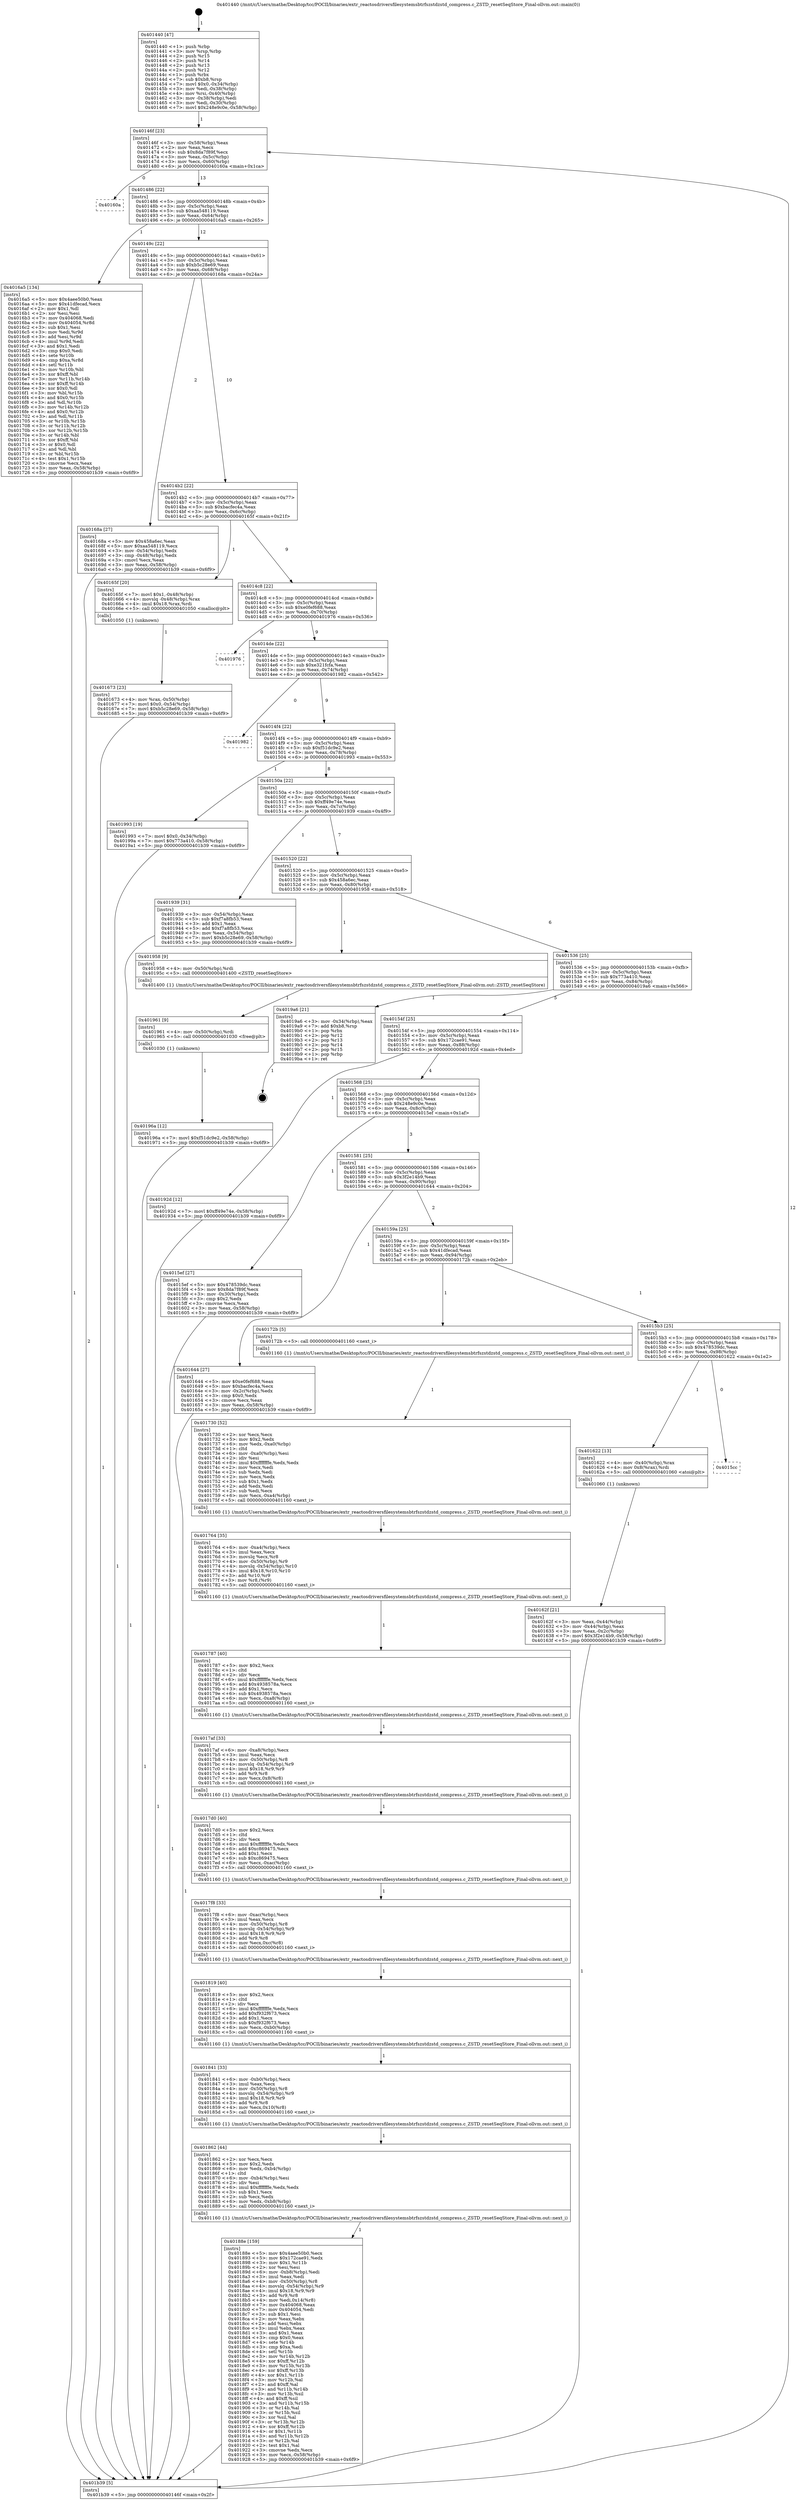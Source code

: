 digraph "0x401440" {
  label = "0x401440 (/mnt/c/Users/mathe/Desktop/tcc/POCII/binaries/extr_reactosdriversfilesystemsbtrfszstdzstd_compress.c_ZSTD_resetSeqStore_Final-ollvm.out::main(0))"
  labelloc = "t"
  node[shape=record]

  Entry [label="",width=0.3,height=0.3,shape=circle,fillcolor=black,style=filled]
  "0x40146f" [label="{
     0x40146f [23]\l
     | [instrs]\l
     &nbsp;&nbsp;0x40146f \<+3\>: mov -0x58(%rbp),%eax\l
     &nbsp;&nbsp;0x401472 \<+2\>: mov %eax,%ecx\l
     &nbsp;&nbsp;0x401474 \<+6\>: sub $0x8da7f89f,%ecx\l
     &nbsp;&nbsp;0x40147a \<+3\>: mov %eax,-0x5c(%rbp)\l
     &nbsp;&nbsp;0x40147d \<+3\>: mov %ecx,-0x60(%rbp)\l
     &nbsp;&nbsp;0x401480 \<+6\>: je 000000000040160a \<main+0x1ca\>\l
  }"]
  "0x40160a" [label="{
     0x40160a\l
  }", style=dashed]
  "0x401486" [label="{
     0x401486 [22]\l
     | [instrs]\l
     &nbsp;&nbsp;0x401486 \<+5\>: jmp 000000000040148b \<main+0x4b\>\l
     &nbsp;&nbsp;0x40148b \<+3\>: mov -0x5c(%rbp),%eax\l
     &nbsp;&nbsp;0x40148e \<+5\>: sub $0xaa548119,%eax\l
     &nbsp;&nbsp;0x401493 \<+3\>: mov %eax,-0x64(%rbp)\l
     &nbsp;&nbsp;0x401496 \<+6\>: je 00000000004016a5 \<main+0x265\>\l
  }"]
  Exit [label="",width=0.3,height=0.3,shape=circle,fillcolor=black,style=filled,peripheries=2]
  "0x4016a5" [label="{
     0x4016a5 [134]\l
     | [instrs]\l
     &nbsp;&nbsp;0x4016a5 \<+5\>: mov $0x4aee50b0,%eax\l
     &nbsp;&nbsp;0x4016aa \<+5\>: mov $0x41dfecad,%ecx\l
     &nbsp;&nbsp;0x4016af \<+2\>: mov $0x1,%dl\l
     &nbsp;&nbsp;0x4016b1 \<+2\>: xor %esi,%esi\l
     &nbsp;&nbsp;0x4016b3 \<+7\>: mov 0x404068,%edi\l
     &nbsp;&nbsp;0x4016ba \<+8\>: mov 0x404054,%r8d\l
     &nbsp;&nbsp;0x4016c2 \<+3\>: sub $0x1,%esi\l
     &nbsp;&nbsp;0x4016c5 \<+3\>: mov %edi,%r9d\l
     &nbsp;&nbsp;0x4016c8 \<+3\>: add %esi,%r9d\l
     &nbsp;&nbsp;0x4016cb \<+4\>: imul %r9d,%edi\l
     &nbsp;&nbsp;0x4016cf \<+3\>: and $0x1,%edi\l
     &nbsp;&nbsp;0x4016d2 \<+3\>: cmp $0x0,%edi\l
     &nbsp;&nbsp;0x4016d5 \<+4\>: sete %r10b\l
     &nbsp;&nbsp;0x4016d9 \<+4\>: cmp $0xa,%r8d\l
     &nbsp;&nbsp;0x4016dd \<+4\>: setl %r11b\l
     &nbsp;&nbsp;0x4016e1 \<+3\>: mov %r10b,%bl\l
     &nbsp;&nbsp;0x4016e4 \<+3\>: xor $0xff,%bl\l
     &nbsp;&nbsp;0x4016e7 \<+3\>: mov %r11b,%r14b\l
     &nbsp;&nbsp;0x4016ea \<+4\>: xor $0xff,%r14b\l
     &nbsp;&nbsp;0x4016ee \<+3\>: xor $0x0,%dl\l
     &nbsp;&nbsp;0x4016f1 \<+3\>: mov %bl,%r15b\l
     &nbsp;&nbsp;0x4016f4 \<+4\>: and $0x0,%r15b\l
     &nbsp;&nbsp;0x4016f8 \<+3\>: and %dl,%r10b\l
     &nbsp;&nbsp;0x4016fb \<+3\>: mov %r14b,%r12b\l
     &nbsp;&nbsp;0x4016fe \<+4\>: and $0x0,%r12b\l
     &nbsp;&nbsp;0x401702 \<+3\>: and %dl,%r11b\l
     &nbsp;&nbsp;0x401705 \<+3\>: or %r10b,%r15b\l
     &nbsp;&nbsp;0x401708 \<+3\>: or %r11b,%r12b\l
     &nbsp;&nbsp;0x40170b \<+3\>: xor %r12b,%r15b\l
     &nbsp;&nbsp;0x40170e \<+3\>: or %r14b,%bl\l
     &nbsp;&nbsp;0x401711 \<+3\>: xor $0xff,%bl\l
     &nbsp;&nbsp;0x401714 \<+3\>: or $0x0,%dl\l
     &nbsp;&nbsp;0x401717 \<+2\>: and %dl,%bl\l
     &nbsp;&nbsp;0x401719 \<+3\>: or %bl,%r15b\l
     &nbsp;&nbsp;0x40171c \<+4\>: test $0x1,%r15b\l
     &nbsp;&nbsp;0x401720 \<+3\>: cmovne %ecx,%eax\l
     &nbsp;&nbsp;0x401723 \<+3\>: mov %eax,-0x58(%rbp)\l
     &nbsp;&nbsp;0x401726 \<+5\>: jmp 0000000000401b39 \<main+0x6f9\>\l
  }"]
  "0x40149c" [label="{
     0x40149c [22]\l
     | [instrs]\l
     &nbsp;&nbsp;0x40149c \<+5\>: jmp 00000000004014a1 \<main+0x61\>\l
     &nbsp;&nbsp;0x4014a1 \<+3\>: mov -0x5c(%rbp),%eax\l
     &nbsp;&nbsp;0x4014a4 \<+5\>: sub $0xb5c28e69,%eax\l
     &nbsp;&nbsp;0x4014a9 \<+3\>: mov %eax,-0x68(%rbp)\l
     &nbsp;&nbsp;0x4014ac \<+6\>: je 000000000040168a \<main+0x24a\>\l
  }"]
  "0x40196a" [label="{
     0x40196a [12]\l
     | [instrs]\l
     &nbsp;&nbsp;0x40196a \<+7\>: movl $0xf51dc9e2,-0x58(%rbp)\l
     &nbsp;&nbsp;0x401971 \<+5\>: jmp 0000000000401b39 \<main+0x6f9\>\l
  }"]
  "0x40168a" [label="{
     0x40168a [27]\l
     | [instrs]\l
     &nbsp;&nbsp;0x40168a \<+5\>: mov $0x458a6ec,%eax\l
     &nbsp;&nbsp;0x40168f \<+5\>: mov $0xaa548119,%ecx\l
     &nbsp;&nbsp;0x401694 \<+3\>: mov -0x54(%rbp),%edx\l
     &nbsp;&nbsp;0x401697 \<+3\>: cmp -0x48(%rbp),%edx\l
     &nbsp;&nbsp;0x40169a \<+3\>: cmovl %ecx,%eax\l
     &nbsp;&nbsp;0x40169d \<+3\>: mov %eax,-0x58(%rbp)\l
     &nbsp;&nbsp;0x4016a0 \<+5\>: jmp 0000000000401b39 \<main+0x6f9\>\l
  }"]
  "0x4014b2" [label="{
     0x4014b2 [22]\l
     | [instrs]\l
     &nbsp;&nbsp;0x4014b2 \<+5\>: jmp 00000000004014b7 \<main+0x77\>\l
     &nbsp;&nbsp;0x4014b7 \<+3\>: mov -0x5c(%rbp),%eax\l
     &nbsp;&nbsp;0x4014ba \<+5\>: sub $0xbacfec4a,%eax\l
     &nbsp;&nbsp;0x4014bf \<+3\>: mov %eax,-0x6c(%rbp)\l
     &nbsp;&nbsp;0x4014c2 \<+6\>: je 000000000040165f \<main+0x21f\>\l
  }"]
  "0x401961" [label="{
     0x401961 [9]\l
     | [instrs]\l
     &nbsp;&nbsp;0x401961 \<+4\>: mov -0x50(%rbp),%rdi\l
     &nbsp;&nbsp;0x401965 \<+5\>: call 0000000000401030 \<free@plt\>\l
     | [calls]\l
     &nbsp;&nbsp;0x401030 \{1\} (unknown)\l
  }"]
  "0x40165f" [label="{
     0x40165f [20]\l
     | [instrs]\l
     &nbsp;&nbsp;0x40165f \<+7\>: movl $0x1,-0x48(%rbp)\l
     &nbsp;&nbsp;0x401666 \<+4\>: movslq -0x48(%rbp),%rax\l
     &nbsp;&nbsp;0x40166a \<+4\>: imul $0x18,%rax,%rdi\l
     &nbsp;&nbsp;0x40166e \<+5\>: call 0000000000401050 \<malloc@plt\>\l
     | [calls]\l
     &nbsp;&nbsp;0x401050 \{1\} (unknown)\l
  }"]
  "0x4014c8" [label="{
     0x4014c8 [22]\l
     | [instrs]\l
     &nbsp;&nbsp;0x4014c8 \<+5\>: jmp 00000000004014cd \<main+0x8d\>\l
     &nbsp;&nbsp;0x4014cd \<+3\>: mov -0x5c(%rbp),%eax\l
     &nbsp;&nbsp;0x4014d0 \<+5\>: sub $0xe0fef688,%eax\l
     &nbsp;&nbsp;0x4014d5 \<+3\>: mov %eax,-0x70(%rbp)\l
     &nbsp;&nbsp;0x4014d8 \<+6\>: je 0000000000401976 \<main+0x536\>\l
  }"]
  "0x40188e" [label="{
     0x40188e [159]\l
     | [instrs]\l
     &nbsp;&nbsp;0x40188e \<+5\>: mov $0x4aee50b0,%ecx\l
     &nbsp;&nbsp;0x401893 \<+5\>: mov $0x172cae91,%edx\l
     &nbsp;&nbsp;0x401898 \<+3\>: mov $0x1,%r11b\l
     &nbsp;&nbsp;0x40189b \<+2\>: xor %esi,%esi\l
     &nbsp;&nbsp;0x40189d \<+6\>: mov -0xb8(%rbp),%edi\l
     &nbsp;&nbsp;0x4018a3 \<+3\>: imul %eax,%edi\l
     &nbsp;&nbsp;0x4018a6 \<+4\>: mov -0x50(%rbp),%r8\l
     &nbsp;&nbsp;0x4018aa \<+4\>: movslq -0x54(%rbp),%r9\l
     &nbsp;&nbsp;0x4018ae \<+4\>: imul $0x18,%r9,%r9\l
     &nbsp;&nbsp;0x4018b2 \<+3\>: add %r9,%r8\l
     &nbsp;&nbsp;0x4018b5 \<+4\>: mov %edi,0x14(%r8)\l
     &nbsp;&nbsp;0x4018b9 \<+7\>: mov 0x404068,%eax\l
     &nbsp;&nbsp;0x4018c0 \<+7\>: mov 0x404054,%edi\l
     &nbsp;&nbsp;0x4018c7 \<+3\>: sub $0x1,%esi\l
     &nbsp;&nbsp;0x4018ca \<+2\>: mov %eax,%ebx\l
     &nbsp;&nbsp;0x4018cc \<+2\>: add %esi,%ebx\l
     &nbsp;&nbsp;0x4018ce \<+3\>: imul %ebx,%eax\l
     &nbsp;&nbsp;0x4018d1 \<+3\>: and $0x1,%eax\l
     &nbsp;&nbsp;0x4018d4 \<+3\>: cmp $0x0,%eax\l
     &nbsp;&nbsp;0x4018d7 \<+4\>: sete %r14b\l
     &nbsp;&nbsp;0x4018db \<+3\>: cmp $0xa,%edi\l
     &nbsp;&nbsp;0x4018de \<+4\>: setl %r15b\l
     &nbsp;&nbsp;0x4018e2 \<+3\>: mov %r14b,%r12b\l
     &nbsp;&nbsp;0x4018e5 \<+4\>: xor $0xff,%r12b\l
     &nbsp;&nbsp;0x4018e9 \<+3\>: mov %r15b,%r13b\l
     &nbsp;&nbsp;0x4018ec \<+4\>: xor $0xff,%r13b\l
     &nbsp;&nbsp;0x4018f0 \<+4\>: xor $0x1,%r11b\l
     &nbsp;&nbsp;0x4018f4 \<+3\>: mov %r12b,%al\l
     &nbsp;&nbsp;0x4018f7 \<+2\>: and $0xff,%al\l
     &nbsp;&nbsp;0x4018f9 \<+3\>: and %r11b,%r14b\l
     &nbsp;&nbsp;0x4018fc \<+3\>: mov %r13b,%sil\l
     &nbsp;&nbsp;0x4018ff \<+4\>: and $0xff,%sil\l
     &nbsp;&nbsp;0x401903 \<+3\>: and %r11b,%r15b\l
     &nbsp;&nbsp;0x401906 \<+3\>: or %r14b,%al\l
     &nbsp;&nbsp;0x401909 \<+3\>: or %r15b,%sil\l
     &nbsp;&nbsp;0x40190c \<+3\>: xor %sil,%al\l
     &nbsp;&nbsp;0x40190f \<+3\>: or %r13b,%r12b\l
     &nbsp;&nbsp;0x401912 \<+4\>: xor $0xff,%r12b\l
     &nbsp;&nbsp;0x401916 \<+4\>: or $0x1,%r11b\l
     &nbsp;&nbsp;0x40191a \<+3\>: and %r11b,%r12b\l
     &nbsp;&nbsp;0x40191d \<+3\>: or %r12b,%al\l
     &nbsp;&nbsp;0x401920 \<+2\>: test $0x1,%al\l
     &nbsp;&nbsp;0x401922 \<+3\>: cmovne %edx,%ecx\l
     &nbsp;&nbsp;0x401925 \<+3\>: mov %ecx,-0x58(%rbp)\l
     &nbsp;&nbsp;0x401928 \<+5\>: jmp 0000000000401b39 \<main+0x6f9\>\l
  }"]
  "0x401976" [label="{
     0x401976\l
  }", style=dashed]
  "0x4014de" [label="{
     0x4014de [22]\l
     | [instrs]\l
     &nbsp;&nbsp;0x4014de \<+5\>: jmp 00000000004014e3 \<main+0xa3\>\l
     &nbsp;&nbsp;0x4014e3 \<+3\>: mov -0x5c(%rbp),%eax\l
     &nbsp;&nbsp;0x4014e6 \<+5\>: sub $0xe321fcfa,%eax\l
     &nbsp;&nbsp;0x4014eb \<+3\>: mov %eax,-0x74(%rbp)\l
     &nbsp;&nbsp;0x4014ee \<+6\>: je 0000000000401982 \<main+0x542\>\l
  }"]
  "0x401862" [label="{
     0x401862 [44]\l
     | [instrs]\l
     &nbsp;&nbsp;0x401862 \<+2\>: xor %ecx,%ecx\l
     &nbsp;&nbsp;0x401864 \<+5\>: mov $0x2,%edx\l
     &nbsp;&nbsp;0x401869 \<+6\>: mov %edx,-0xb4(%rbp)\l
     &nbsp;&nbsp;0x40186f \<+1\>: cltd\l
     &nbsp;&nbsp;0x401870 \<+6\>: mov -0xb4(%rbp),%esi\l
     &nbsp;&nbsp;0x401876 \<+2\>: idiv %esi\l
     &nbsp;&nbsp;0x401878 \<+6\>: imul $0xfffffffe,%edx,%edx\l
     &nbsp;&nbsp;0x40187e \<+3\>: sub $0x1,%ecx\l
     &nbsp;&nbsp;0x401881 \<+2\>: sub %ecx,%edx\l
     &nbsp;&nbsp;0x401883 \<+6\>: mov %edx,-0xb8(%rbp)\l
     &nbsp;&nbsp;0x401889 \<+5\>: call 0000000000401160 \<next_i\>\l
     | [calls]\l
     &nbsp;&nbsp;0x401160 \{1\} (/mnt/c/Users/mathe/Desktop/tcc/POCII/binaries/extr_reactosdriversfilesystemsbtrfszstdzstd_compress.c_ZSTD_resetSeqStore_Final-ollvm.out::next_i)\l
  }"]
  "0x401982" [label="{
     0x401982\l
  }", style=dashed]
  "0x4014f4" [label="{
     0x4014f4 [22]\l
     | [instrs]\l
     &nbsp;&nbsp;0x4014f4 \<+5\>: jmp 00000000004014f9 \<main+0xb9\>\l
     &nbsp;&nbsp;0x4014f9 \<+3\>: mov -0x5c(%rbp),%eax\l
     &nbsp;&nbsp;0x4014fc \<+5\>: sub $0xf51dc9e2,%eax\l
     &nbsp;&nbsp;0x401501 \<+3\>: mov %eax,-0x78(%rbp)\l
     &nbsp;&nbsp;0x401504 \<+6\>: je 0000000000401993 \<main+0x553\>\l
  }"]
  "0x401841" [label="{
     0x401841 [33]\l
     | [instrs]\l
     &nbsp;&nbsp;0x401841 \<+6\>: mov -0xb0(%rbp),%ecx\l
     &nbsp;&nbsp;0x401847 \<+3\>: imul %eax,%ecx\l
     &nbsp;&nbsp;0x40184a \<+4\>: mov -0x50(%rbp),%r8\l
     &nbsp;&nbsp;0x40184e \<+4\>: movslq -0x54(%rbp),%r9\l
     &nbsp;&nbsp;0x401852 \<+4\>: imul $0x18,%r9,%r9\l
     &nbsp;&nbsp;0x401856 \<+3\>: add %r9,%r8\l
     &nbsp;&nbsp;0x401859 \<+4\>: mov %ecx,0x10(%r8)\l
     &nbsp;&nbsp;0x40185d \<+5\>: call 0000000000401160 \<next_i\>\l
     | [calls]\l
     &nbsp;&nbsp;0x401160 \{1\} (/mnt/c/Users/mathe/Desktop/tcc/POCII/binaries/extr_reactosdriversfilesystemsbtrfszstdzstd_compress.c_ZSTD_resetSeqStore_Final-ollvm.out::next_i)\l
  }"]
  "0x401993" [label="{
     0x401993 [19]\l
     | [instrs]\l
     &nbsp;&nbsp;0x401993 \<+7\>: movl $0x0,-0x34(%rbp)\l
     &nbsp;&nbsp;0x40199a \<+7\>: movl $0x773a410,-0x58(%rbp)\l
     &nbsp;&nbsp;0x4019a1 \<+5\>: jmp 0000000000401b39 \<main+0x6f9\>\l
  }"]
  "0x40150a" [label="{
     0x40150a [22]\l
     | [instrs]\l
     &nbsp;&nbsp;0x40150a \<+5\>: jmp 000000000040150f \<main+0xcf\>\l
     &nbsp;&nbsp;0x40150f \<+3\>: mov -0x5c(%rbp),%eax\l
     &nbsp;&nbsp;0x401512 \<+5\>: sub $0xff49e74e,%eax\l
     &nbsp;&nbsp;0x401517 \<+3\>: mov %eax,-0x7c(%rbp)\l
     &nbsp;&nbsp;0x40151a \<+6\>: je 0000000000401939 \<main+0x4f9\>\l
  }"]
  "0x401819" [label="{
     0x401819 [40]\l
     | [instrs]\l
     &nbsp;&nbsp;0x401819 \<+5\>: mov $0x2,%ecx\l
     &nbsp;&nbsp;0x40181e \<+1\>: cltd\l
     &nbsp;&nbsp;0x40181f \<+2\>: idiv %ecx\l
     &nbsp;&nbsp;0x401821 \<+6\>: imul $0xfffffffe,%edx,%ecx\l
     &nbsp;&nbsp;0x401827 \<+6\>: add $0xf932f673,%ecx\l
     &nbsp;&nbsp;0x40182d \<+3\>: add $0x1,%ecx\l
     &nbsp;&nbsp;0x401830 \<+6\>: sub $0xf932f673,%ecx\l
     &nbsp;&nbsp;0x401836 \<+6\>: mov %ecx,-0xb0(%rbp)\l
     &nbsp;&nbsp;0x40183c \<+5\>: call 0000000000401160 \<next_i\>\l
     | [calls]\l
     &nbsp;&nbsp;0x401160 \{1\} (/mnt/c/Users/mathe/Desktop/tcc/POCII/binaries/extr_reactosdriversfilesystemsbtrfszstdzstd_compress.c_ZSTD_resetSeqStore_Final-ollvm.out::next_i)\l
  }"]
  "0x401939" [label="{
     0x401939 [31]\l
     | [instrs]\l
     &nbsp;&nbsp;0x401939 \<+3\>: mov -0x54(%rbp),%eax\l
     &nbsp;&nbsp;0x40193c \<+5\>: sub $0xf7a8fb53,%eax\l
     &nbsp;&nbsp;0x401941 \<+3\>: add $0x1,%eax\l
     &nbsp;&nbsp;0x401944 \<+5\>: add $0xf7a8fb53,%eax\l
     &nbsp;&nbsp;0x401949 \<+3\>: mov %eax,-0x54(%rbp)\l
     &nbsp;&nbsp;0x40194c \<+7\>: movl $0xb5c28e69,-0x58(%rbp)\l
     &nbsp;&nbsp;0x401953 \<+5\>: jmp 0000000000401b39 \<main+0x6f9\>\l
  }"]
  "0x401520" [label="{
     0x401520 [22]\l
     | [instrs]\l
     &nbsp;&nbsp;0x401520 \<+5\>: jmp 0000000000401525 \<main+0xe5\>\l
     &nbsp;&nbsp;0x401525 \<+3\>: mov -0x5c(%rbp),%eax\l
     &nbsp;&nbsp;0x401528 \<+5\>: sub $0x458a6ec,%eax\l
     &nbsp;&nbsp;0x40152d \<+3\>: mov %eax,-0x80(%rbp)\l
     &nbsp;&nbsp;0x401530 \<+6\>: je 0000000000401958 \<main+0x518\>\l
  }"]
  "0x4017f8" [label="{
     0x4017f8 [33]\l
     | [instrs]\l
     &nbsp;&nbsp;0x4017f8 \<+6\>: mov -0xac(%rbp),%ecx\l
     &nbsp;&nbsp;0x4017fe \<+3\>: imul %eax,%ecx\l
     &nbsp;&nbsp;0x401801 \<+4\>: mov -0x50(%rbp),%r8\l
     &nbsp;&nbsp;0x401805 \<+4\>: movslq -0x54(%rbp),%r9\l
     &nbsp;&nbsp;0x401809 \<+4\>: imul $0x18,%r9,%r9\l
     &nbsp;&nbsp;0x40180d \<+3\>: add %r9,%r8\l
     &nbsp;&nbsp;0x401810 \<+4\>: mov %ecx,0xc(%r8)\l
     &nbsp;&nbsp;0x401814 \<+5\>: call 0000000000401160 \<next_i\>\l
     | [calls]\l
     &nbsp;&nbsp;0x401160 \{1\} (/mnt/c/Users/mathe/Desktop/tcc/POCII/binaries/extr_reactosdriversfilesystemsbtrfszstdzstd_compress.c_ZSTD_resetSeqStore_Final-ollvm.out::next_i)\l
  }"]
  "0x401958" [label="{
     0x401958 [9]\l
     | [instrs]\l
     &nbsp;&nbsp;0x401958 \<+4\>: mov -0x50(%rbp),%rdi\l
     &nbsp;&nbsp;0x40195c \<+5\>: call 0000000000401400 \<ZSTD_resetSeqStore\>\l
     | [calls]\l
     &nbsp;&nbsp;0x401400 \{1\} (/mnt/c/Users/mathe/Desktop/tcc/POCII/binaries/extr_reactosdriversfilesystemsbtrfszstdzstd_compress.c_ZSTD_resetSeqStore_Final-ollvm.out::ZSTD_resetSeqStore)\l
  }"]
  "0x401536" [label="{
     0x401536 [25]\l
     | [instrs]\l
     &nbsp;&nbsp;0x401536 \<+5\>: jmp 000000000040153b \<main+0xfb\>\l
     &nbsp;&nbsp;0x40153b \<+3\>: mov -0x5c(%rbp),%eax\l
     &nbsp;&nbsp;0x40153e \<+5\>: sub $0x773a410,%eax\l
     &nbsp;&nbsp;0x401543 \<+6\>: mov %eax,-0x84(%rbp)\l
     &nbsp;&nbsp;0x401549 \<+6\>: je 00000000004019a6 \<main+0x566\>\l
  }"]
  "0x4017d0" [label="{
     0x4017d0 [40]\l
     | [instrs]\l
     &nbsp;&nbsp;0x4017d0 \<+5\>: mov $0x2,%ecx\l
     &nbsp;&nbsp;0x4017d5 \<+1\>: cltd\l
     &nbsp;&nbsp;0x4017d6 \<+2\>: idiv %ecx\l
     &nbsp;&nbsp;0x4017d8 \<+6\>: imul $0xfffffffe,%edx,%ecx\l
     &nbsp;&nbsp;0x4017de \<+6\>: add $0xc869475,%ecx\l
     &nbsp;&nbsp;0x4017e4 \<+3\>: add $0x1,%ecx\l
     &nbsp;&nbsp;0x4017e7 \<+6\>: sub $0xc869475,%ecx\l
     &nbsp;&nbsp;0x4017ed \<+6\>: mov %ecx,-0xac(%rbp)\l
     &nbsp;&nbsp;0x4017f3 \<+5\>: call 0000000000401160 \<next_i\>\l
     | [calls]\l
     &nbsp;&nbsp;0x401160 \{1\} (/mnt/c/Users/mathe/Desktop/tcc/POCII/binaries/extr_reactosdriversfilesystemsbtrfszstdzstd_compress.c_ZSTD_resetSeqStore_Final-ollvm.out::next_i)\l
  }"]
  "0x4019a6" [label="{
     0x4019a6 [21]\l
     | [instrs]\l
     &nbsp;&nbsp;0x4019a6 \<+3\>: mov -0x34(%rbp),%eax\l
     &nbsp;&nbsp;0x4019a9 \<+7\>: add $0xb8,%rsp\l
     &nbsp;&nbsp;0x4019b0 \<+1\>: pop %rbx\l
     &nbsp;&nbsp;0x4019b1 \<+2\>: pop %r12\l
     &nbsp;&nbsp;0x4019b3 \<+2\>: pop %r13\l
     &nbsp;&nbsp;0x4019b5 \<+2\>: pop %r14\l
     &nbsp;&nbsp;0x4019b7 \<+2\>: pop %r15\l
     &nbsp;&nbsp;0x4019b9 \<+1\>: pop %rbp\l
     &nbsp;&nbsp;0x4019ba \<+1\>: ret\l
  }"]
  "0x40154f" [label="{
     0x40154f [25]\l
     | [instrs]\l
     &nbsp;&nbsp;0x40154f \<+5\>: jmp 0000000000401554 \<main+0x114\>\l
     &nbsp;&nbsp;0x401554 \<+3\>: mov -0x5c(%rbp),%eax\l
     &nbsp;&nbsp;0x401557 \<+5\>: sub $0x172cae91,%eax\l
     &nbsp;&nbsp;0x40155c \<+6\>: mov %eax,-0x88(%rbp)\l
     &nbsp;&nbsp;0x401562 \<+6\>: je 000000000040192d \<main+0x4ed\>\l
  }"]
  "0x4017af" [label="{
     0x4017af [33]\l
     | [instrs]\l
     &nbsp;&nbsp;0x4017af \<+6\>: mov -0xa8(%rbp),%ecx\l
     &nbsp;&nbsp;0x4017b5 \<+3\>: imul %eax,%ecx\l
     &nbsp;&nbsp;0x4017b8 \<+4\>: mov -0x50(%rbp),%r8\l
     &nbsp;&nbsp;0x4017bc \<+4\>: movslq -0x54(%rbp),%r9\l
     &nbsp;&nbsp;0x4017c0 \<+4\>: imul $0x18,%r9,%r9\l
     &nbsp;&nbsp;0x4017c4 \<+3\>: add %r9,%r8\l
     &nbsp;&nbsp;0x4017c7 \<+4\>: mov %ecx,0x8(%r8)\l
     &nbsp;&nbsp;0x4017cb \<+5\>: call 0000000000401160 \<next_i\>\l
     | [calls]\l
     &nbsp;&nbsp;0x401160 \{1\} (/mnt/c/Users/mathe/Desktop/tcc/POCII/binaries/extr_reactosdriversfilesystemsbtrfszstdzstd_compress.c_ZSTD_resetSeqStore_Final-ollvm.out::next_i)\l
  }"]
  "0x40192d" [label="{
     0x40192d [12]\l
     | [instrs]\l
     &nbsp;&nbsp;0x40192d \<+7\>: movl $0xff49e74e,-0x58(%rbp)\l
     &nbsp;&nbsp;0x401934 \<+5\>: jmp 0000000000401b39 \<main+0x6f9\>\l
  }"]
  "0x401568" [label="{
     0x401568 [25]\l
     | [instrs]\l
     &nbsp;&nbsp;0x401568 \<+5\>: jmp 000000000040156d \<main+0x12d\>\l
     &nbsp;&nbsp;0x40156d \<+3\>: mov -0x5c(%rbp),%eax\l
     &nbsp;&nbsp;0x401570 \<+5\>: sub $0x248e9c0e,%eax\l
     &nbsp;&nbsp;0x401575 \<+6\>: mov %eax,-0x8c(%rbp)\l
     &nbsp;&nbsp;0x40157b \<+6\>: je 00000000004015ef \<main+0x1af\>\l
  }"]
  "0x401787" [label="{
     0x401787 [40]\l
     | [instrs]\l
     &nbsp;&nbsp;0x401787 \<+5\>: mov $0x2,%ecx\l
     &nbsp;&nbsp;0x40178c \<+1\>: cltd\l
     &nbsp;&nbsp;0x40178d \<+2\>: idiv %ecx\l
     &nbsp;&nbsp;0x40178f \<+6\>: imul $0xfffffffe,%edx,%ecx\l
     &nbsp;&nbsp;0x401795 \<+6\>: add $0x4938578a,%ecx\l
     &nbsp;&nbsp;0x40179b \<+3\>: add $0x1,%ecx\l
     &nbsp;&nbsp;0x40179e \<+6\>: sub $0x4938578a,%ecx\l
     &nbsp;&nbsp;0x4017a4 \<+6\>: mov %ecx,-0xa8(%rbp)\l
     &nbsp;&nbsp;0x4017aa \<+5\>: call 0000000000401160 \<next_i\>\l
     | [calls]\l
     &nbsp;&nbsp;0x401160 \{1\} (/mnt/c/Users/mathe/Desktop/tcc/POCII/binaries/extr_reactosdriversfilesystemsbtrfszstdzstd_compress.c_ZSTD_resetSeqStore_Final-ollvm.out::next_i)\l
  }"]
  "0x4015ef" [label="{
     0x4015ef [27]\l
     | [instrs]\l
     &nbsp;&nbsp;0x4015ef \<+5\>: mov $0x478539dc,%eax\l
     &nbsp;&nbsp;0x4015f4 \<+5\>: mov $0x8da7f89f,%ecx\l
     &nbsp;&nbsp;0x4015f9 \<+3\>: mov -0x30(%rbp),%edx\l
     &nbsp;&nbsp;0x4015fc \<+3\>: cmp $0x2,%edx\l
     &nbsp;&nbsp;0x4015ff \<+3\>: cmovne %ecx,%eax\l
     &nbsp;&nbsp;0x401602 \<+3\>: mov %eax,-0x58(%rbp)\l
     &nbsp;&nbsp;0x401605 \<+5\>: jmp 0000000000401b39 \<main+0x6f9\>\l
  }"]
  "0x401581" [label="{
     0x401581 [25]\l
     | [instrs]\l
     &nbsp;&nbsp;0x401581 \<+5\>: jmp 0000000000401586 \<main+0x146\>\l
     &nbsp;&nbsp;0x401586 \<+3\>: mov -0x5c(%rbp),%eax\l
     &nbsp;&nbsp;0x401589 \<+5\>: sub $0x3f2e14b9,%eax\l
     &nbsp;&nbsp;0x40158e \<+6\>: mov %eax,-0x90(%rbp)\l
     &nbsp;&nbsp;0x401594 \<+6\>: je 0000000000401644 \<main+0x204\>\l
  }"]
  "0x401b39" [label="{
     0x401b39 [5]\l
     | [instrs]\l
     &nbsp;&nbsp;0x401b39 \<+5\>: jmp 000000000040146f \<main+0x2f\>\l
  }"]
  "0x401440" [label="{
     0x401440 [47]\l
     | [instrs]\l
     &nbsp;&nbsp;0x401440 \<+1\>: push %rbp\l
     &nbsp;&nbsp;0x401441 \<+3\>: mov %rsp,%rbp\l
     &nbsp;&nbsp;0x401444 \<+2\>: push %r15\l
     &nbsp;&nbsp;0x401446 \<+2\>: push %r14\l
     &nbsp;&nbsp;0x401448 \<+2\>: push %r13\l
     &nbsp;&nbsp;0x40144a \<+2\>: push %r12\l
     &nbsp;&nbsp;0x40144c \<+1\>: push %rbx\l
     &nbsp;&nbsp;0x40144d \<+7\>: sub $0xb8,%rsp\l
     &nbsp;&nbsp;0x401454 \<+7\>: movl $0x0,-0x34(%rbp)\l
     &nbsp;&nbsp;0x40145b \<+3\>: mov %edi,-0x38(%rbp)\l
     &nbsp;&nbsp;0x40145e \<+4\>: mov %rsi,-0x40(%rbp)\l
     &nbsp;&nbsp;0x401462 \<+3\>: mov -0x38(%rbp),%edi\l
     &nbsp;&nbsp;0x401465 \<+3\>: mov %edi,-0x30(%rbp)\l
     &nbsp;&nbsp;0x401468 \<+7\>: movl $0x248e9c0e,-0x58(%rbp)\l
  }"]
  "0x401764" [label="{
     0x401764 [35]\l
     | [instrs]\l
     &nbsp;&nbsp;0x401764 \<+6\>: mov -0xa4(%rbp),%ecx\l
     &nbsp;&nbsp;0x40176a \<+3\>: imul %eax,%ecx\l
     &nbsp;&nbsp;0x40176d \<+3\>: movslq %ecx,%r8\l
     &nbsp;&nbsp;0x401770 \<+4\>: mov -0x50(%rbp),%r9\l
     &nbsp;&nbsp;0x401774 \<+4\>: movslq -0x54(%rbp),%r10\l
     &nbsp;&nbsp;0x401778 \<+4\>: imul $0x18,%r10,%r10\l
     &nbsp;&nbsp;0x40177c \<+3\>: add %r10,%r9\l
     &nbsp;&nbsp;0x40177f \<+3\>: mov %r8,(%r9)\l
     &nbsp;&nbsp;0x401782 \<+5\>: call 0000000000401160 \<next_i\>\l
     | [calls]\l
     &nbsp;&nbsp;0x401160 \{1\} (/mnt/c/Users/mathe/Desktop/tcc/POCII/binaries/extr_reactosdriversfilesystemsbtrfszstdzstd_compress.c_ZSTD_resetSeqStore_Final-ollvm.out::next_i)\l
  }"]
  "0x401644" [label="{
     0x401644 [27]\l
     | [instrs]\l
     &nbsp;&nbsp;0x401644 \<+5\>: mov $0xe0fef688,%eax\l
     &nbsp;&nbsp;0x401649 \<+5\>: mov $0xbacfec4a,%ecx\l
     &nbsp;&nbsp;0x40164e \<+3\>: mov -0x2c(%rbp),%edx\l
     &nbsp;&nbsp;0x401651 \<+3\>: cmp $0x0,%edx\l
     &nbsp;&nbsp;0x401654 \<+3\>: cmove %ecx,%eax\l
     &nbsp;&nbsp;0x401657 \<+3\>: mov %eax,-0x58(%rbp)\l
     &nbsp;&nbsp;0x40165a \<+5\>: jmp 0000000000401b39 \<main+0x6f9\>\l
  }"]
  "0x40159a" [label="{
     0x40159a [25]\l
     | [instrs]\l
     &nbsp;&nbsp;0x40159a \<+5\>: jmp 000000000040159f \<main+0x15f\>\l
     &nbsp;&nbsp;0x40159f \<+3\>: mov -0x5c(%rbp),%eax\l
     &nbsp;&nbsp;0x4015a2 \<+5\>: sub $0x41dfecad,%eax\l
     &nbsp;&nbsp;0x4015a7 \<+6\>: mov %eax,-0x94(%rbp)\l
     &nbsp;&nbsp;0x4015ad \<+6\>: je 000000000040172b \<main+0x2eb\>\l
  }"]
  "0x401730" [label="{
     0x401730 [52]\l
     | [instrs]\l
     &nbsp;&nbsp;0x401730 \<+2\>: xor %ecx,%ecx\l
     &nbsp;&nbsp;0x401732 \<+5\>: mov $0x2,%edx\l
     &nbsp;&nbsp;0x401737 \<+6\>: mov %edx,-0xa0(%rbp)\l
     &nbsp;&nbsp;0x40173d \<+1\>: cltd\l
     &nbsp;&nbsp;0x40173e \<+6\>: mov -0xa0(%rbp),%esi\l
     &nbsp;&nbsp;0x401744 \<+2\>: idiv %esi\l
     &nbsp;&nbsp;0x401746 \<+6\>: imul $0xfffffffe,%edx,%edx\l
     &nbsp;&nbsp;0x40174c \<+2\>: mov %ecx,%edi\l
     &nbsp;&nbsp;0x40174e \<+2\>: sub %edx,%edi\l
     &nbsp;&nbsp;0x401750 \<+2\>: mov %ecx,%edx\l
     &nbsp;&nbsp;0x401752 \<+3\>: sub $0x1,%edx\l
     &nbsp;&nbsp;0x401755 \<+2\>: add %edx,%edi\l
     &nbsp;&nbsp;0x401757 \<+2\>: sub %edi,%ecx\l
     &nbsp;&nbsp;0x401759 \<+6\>: mov %ecx,-0xa4(%rbp)\l
     &nbsp;&nbsp;0x40175f \<+5\>: call 0000000000401160 \<next_i\>\l
     | [calls]\l
     &nbsp;&nbsp;0x401160 \{1\} (/mnt/c/Users/mathe/Desktop/tcc/POCII/binaries/extr_reactosdriversfilesystemsbtrfszstdzstd_compress.c_ZSTD_resetSeqStore_Final-ollvm.out::next_i)\l
  }"]
  "0x40172b" [label="{
     0x40172b [5]\l
     | [instrs]\l
     &nbsp;&nbsp;0x40172b \<+5\>: call 0000000000401160 \<next_i\>\l
     | [calls]\l
     &nbsp;&nbsp;0x401160 \{1\} (/mnt/c/Users/mathe/Desktop/tcc/POCII/binaries/extr_reactosdriversfilesystemsbtrfszstdzstd_compress.c_ZSTD_resetSeqStore_Final-ollvm.out::next_i)\l
  }"]
  "0x4015b3" [label="{
     0x4015b3 [25]\l
     | [instrs]\l
     &nbsp;&nbsp;0x4015b3 \<+5\>: jmp 00000000004015b8 \<main+0x178\>\l
     &nbsp;&nbsp;0x4015b8 \<+3\>: mov -0x5c(%rbp),%eax\l
     &nbsp;&nbsp;0x4015bb \<+5\>: sub $0x478539dc,%eax\l
     &nbsp;&nbsp;0x4015c0 \<+6\>: mov %eax,-0x98(%rbp)\l
     &nbsp;&nbsp;0x4015c6 \<+6\>: je 0000000000401622 \<main+0x1e2\>\l
  }"]
  "0x401673" [label="{
     0x401673 [23]\l
     | [instrs]\l
     &nbsp;&nbsp;0x401673 \<+4\>: mov %rax,-0x50(%rbp)\l
     &nbsp;&nbsp;0x401677 \<+7\>: movl $0x0,-0x54(%rbp)\l
     &nbsp;&nbsp;0x40167e \<+7\>: movl $0xb5c28e69,-0x58(%rbp)\l
     &nbsp;&nbsp;0x401685 \<+5\>: jmp 0000000000401b39 \<main+0x6f9\>\l
  }"]
  "0x401622" [label="{
     0x401622 [13]\l
     | [instrs]\l
     &nbsp;&nbsp;0x401622 \<+4\>: mov -0x40(%rbp),%rax\l
     &nbsp;&nbsp;0x401626 \<+4\>: mov 0x8(%rax),%rdi\l
     &nbsp;&nbsp;0x40162a \<+5\>: call 0000000000401060 \<atoi@plt\>\l
     | [calls]\l
     &nbsp;&nbsp;0x401060 \{1\} (unknown)\l
  }"]
  "0x4015cc" [label="{
     0x4015cc\l
  }", style=dashed]
  "0x40162f" [label="{
     0x40162f [21]\l
     | [instrs]\l
     &nbsp;&nbsp;0x40162f \<+3\>: mov %eax,-0x44(%rbp)\l
     &nbsp;&nbsp;0x401632 \<+3\>: mov -0x44(%rbp),%eax\l
     &nbsp;&nbsp;0x401635 \<+3\>: mov %eax,-0x2c(%rbp)\l
     &nbsp;&nbsp;0x401638 \<+7\>: movl $0x3f2e14b9,-0x58(%rbp)\l
     &nbsp;&nbsp;0x40163f \<+5\>: jmp 0000000000401b39 \<main+0x6f9\>\l
  }"]
  Entry -> "0x401440" [label=" 1"]
  "0x40146f" -> "0x40160a" [label=" 0"]
  "0x40146f" -> "0x401486" [label=" 13"]
  "0x4019a6" -> Exit [label=" 1"]
  "0x401486" -> "0x4016a5" [label=" 1"]
  "0x401486" -> "0x40149c" [label=" 12"]
  "0x401993" -> "0x401b39" [label=" 1"]
  "0x40149c" -> "0x40168a" [label=" 2"]
  "0x40149c" -> "0x4014b2" [label=" 10"]
  "0x40196a" -> "0x401b39" [label=" 1"]
  "0x4014b2" -> "0x40165f" [label=" 1"]
  "0x4014b2" -> "0x4014c8" [label=" 9"]
  "0x401961" -> "0x40196a" [label=" 1"]
  "0x4014c8" -> "0x401976" [label=" 0"]
  "0x4014c8" -> "0x4014de" [label=" 9"]
  "0x401958" -> "0x401961" [label=" 1"]
  "0x4014de" -> "0x401982" [label=" 0"]
  "0x4014de" -> "0x4014f4" [label=" 9"]
  "0x401939" -> "0x401b39" [label=" 1"]
  "0x4014f4" -> "0x401993" [label=" 1"]
  "0x4014f4" -> "0x40150a" [label=" 8"]
  "0x40192d" -> "0x401b39" [label=" 1"]
  "0x40150a" -> "0x401939" [label=" 1"]
  "0x40150a" -> "0x401520" [label=" 7"]
  "0x40188e" -> "0x401b39" [label=" 1"]
  "0x401520" -> "0x401958" [label=" 1"]
  "0x401520" -> "0x401536" [label=" 6"]
  "0x401862" -> "0x40188e" [label=" 1"]
  "0x401536" -> "0x4019a6" [label=" 1"]
  "0x401536" -> "0x40154f" [label=" 5"]
  "0x401841" -> "0x401862" [label=" 1"]
  "0x40154f" -> "0x40192d" [label=" 1"]
  "0x40154f" -> "0x401568" [label=" 4"]
  "0x401819" -> "0x401841" [label=" 1"]
  "0x401568" -> "0x4015ef" [label=" 1"]
  "0x401568" -> "0x401581" [label=" 3"]
  "0x4015ef" -> "0x401b39" [label=" 1"]
  "0x401440" -> "0x40146f" [label=" 1"]
  "0x401b39" -> "0x40146f" [label=" 12"]
  "0x4017f8" -> "0x401819" [label=" 1"]
  "0x401581" -> "0x401644" [label=" 1"]
  "0x401581" -> "0x40159a" [label=" 2"]
  "0x4017d0" -> "0x4017f8" [label=" 1"]
  "0x40159a" -> "0x40172b" [label=" 1"]
  "0x40159a" -> "0x4015b3" [label=" 1"]
  "0x4017af" -> "0x4017d0" [label=" 1"]
  "0x4015b3" -> "0x401622" [label=" 1"]
  "0x4015b3" -> "0x4015cc" [label=" 0"]
  "0x401622" -> "0x40162f" [label=" 1"]
  "0x40162f" -> "0x401b39" [label=" 1"]
  "0x401644" -> "0x401b39" [label=" 1"]
  "0x40165f" -> "0x401673" [label=" 1"]
  "0x401673" -> "0x401b39" [label=" 1"]
  "0x40168a" -> "0x401b39" [label=" 2"]
  "0x4016a5" -> "0x401b39" [label=" 1"]
  "0x40172b" -> "0x401730" [label=" 1"]
  "0x401730" -> "0x401764" [label=" 1"]
  "0x401764" -> "0x401787" [label=" 1"]
  "0x401787" -> "0x4017af" [label=" 1"]
}
